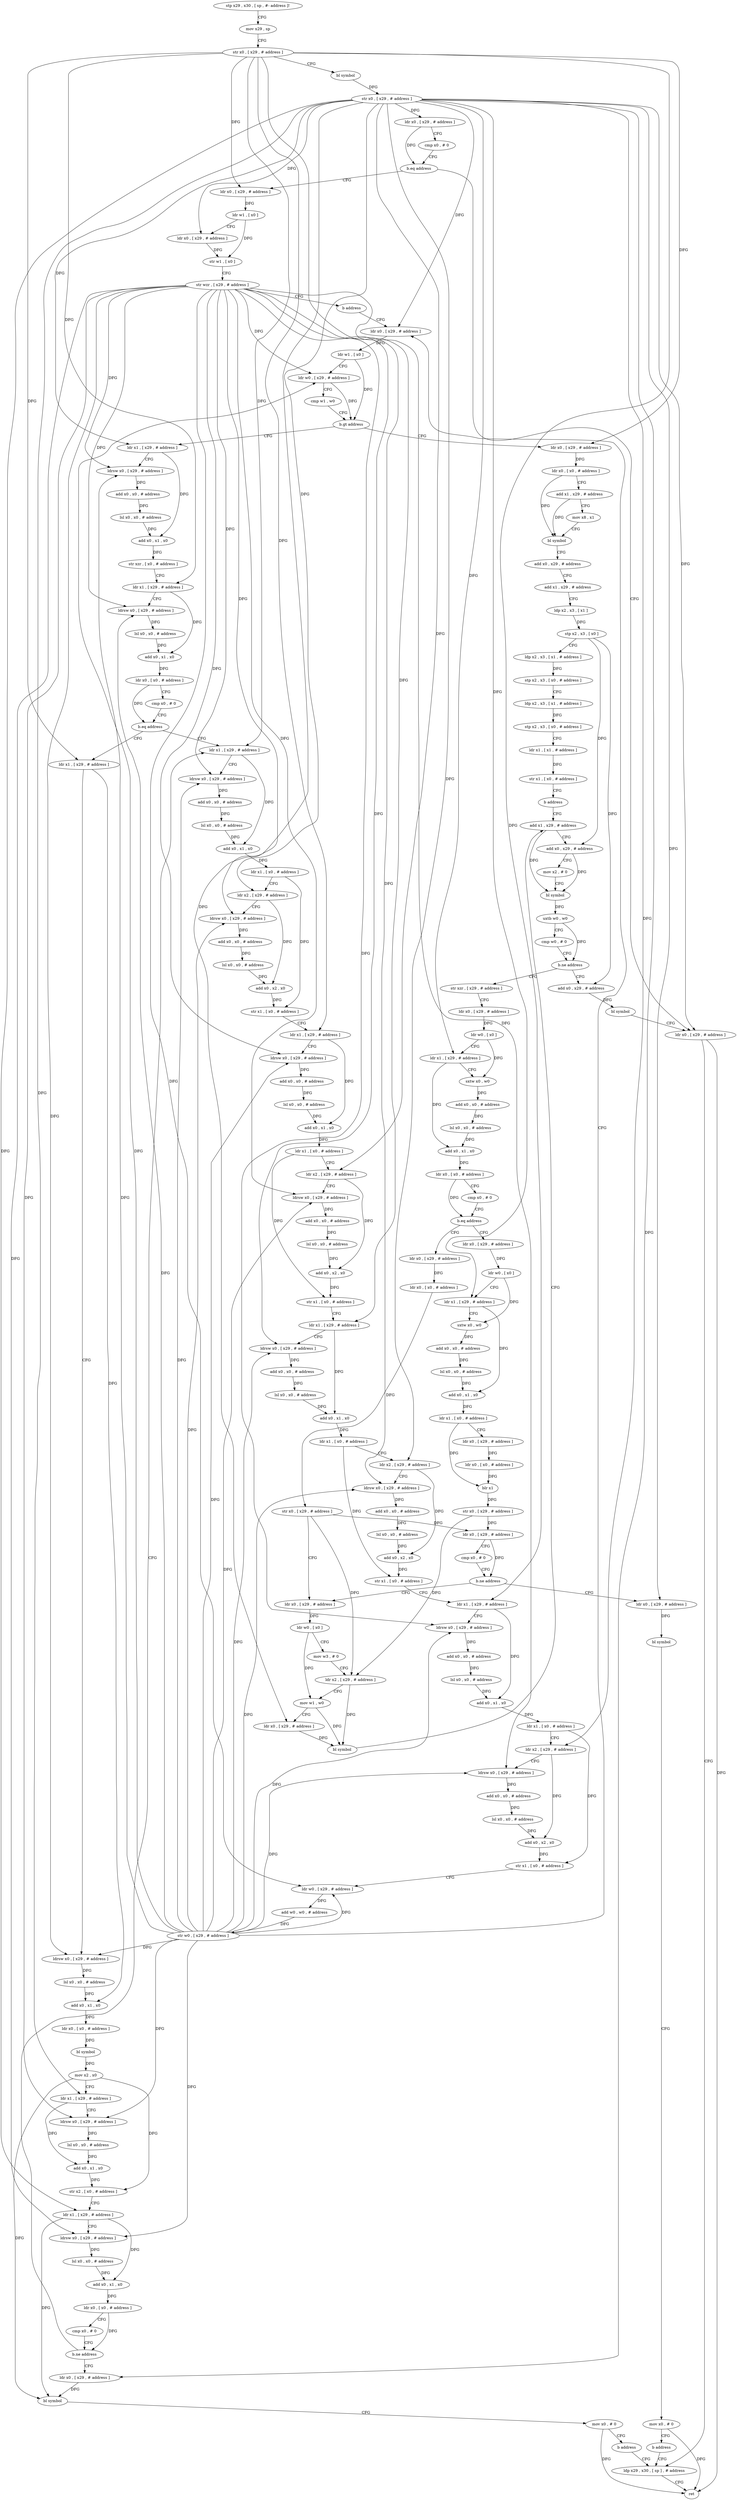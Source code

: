 digraph "func" {
"80144" [label = "stp x29 , x30 , [ sp , #- address ]!" ]
"80148" [label = "mov x29 , sp" ]
"80152" [label = "str x0 , [ x29 , # address ]" ]
"80156" [label = "bl symbol" ]
"80160" [label = "str x0 , [ x29 , # address ]" ]
"80164" [label = "ldr x0 , [ x29 , # address ]" ]
"80168" [label = "cmp x0 , # 0" ]
"80172" [label = "b.eq address" ]
"80828" [label = "ldr x0 , [ x29 , # address ]" ]
"80176" [label = "ldr x0 , [ x29 , # address ]" ]
"80832" [label = "ldp x29 , x30 , [ sp ] , # address" ]
"80180" [label = "ldr w1 , [ x0 ]" ]
"80184" [label = "ldr x0 , [ x29 , # address ]" ]
"80188" [label = "str w1 , [ x0 ]" ]
"80192" [label = "str wzr , [ x29 , # address ]" ]
"80196" [label = "b address" ]
"80548" [label = "ldr x0 , [ x29 , # address ]" ]
"80552" [label = "ldr w1 , [ x0 ]" ]
"80556" [label = "ldr w0 , [ x29 , # address ]" ]
"80560" [label = "cmp w1 , w0" ]
"80564" [label = "b.gt address" ]
"80200" [label = "ldr x1 , [ x29 , # address ]" ]
"80568" [label = "ldr x0 , [ x29 , # address ]" ]
"80204" [label = "ldrsw x0 , [ x29 , # address ]" ]
"80208" [label = "add x0 , x0 , # address" ]
"80212" [label = "lsl x0 , x0 , # address" ]
"80216" [label = "add x0 , x1 , x0" ]
"80220" [label = "str xzr , [ x0 , # address ]" ]
"80224" [label = "ldr x1 , [ x29 , # address ]" ]
"80228" [label = "ldrsw x0 , [ x29 , # address ]" ]
"80232" [label = "lsl x0 , x0 , # address" ]
"80236" [label = "add x0 , x1 , x0" ]
"80240" [label = "ldr x0 , [ x0 , # address ]" ]
"80244" [label = "cmp x0 , # 0" ]
"80248" [label = "b.eq address" ]
"80344" [label = "ldr x1 , [ x29 , # address ]" ]
"80252" [label = "ldr x1 , [ x29 , # address ]" ]
"80572" [label = "ldr x0 , [ x0 , # address ]" ]
"80576" [label = "add x1 , x29 , # address" ]
"80580" [label = "mov x8 , x1" ]
"80584" [label = "bl symbol" ]
"80588" [label = "add x0 , x29 , # address" ]
"80592" [label = "add x1 , x29 , # address" ]
"80596" [label = "ldp x2 , x3 , [ x1 ]" ]
"80600" [label = "stp x2 , x3 , [ x0 ]" ]
"80604" [label = "ldp x2 , x3 , [ x1 , # address ]" ]
"80608" [label = "stp x2 , x3 , [ x0 , # address ]" ]
"80612" [label = "ldp x2 , x3 , [ x1 , # address ]" ]
"80616" [label = "stp x2 , x3 , [ x0 , # address ]" ]
"80620" [label = "ldr x1 , [ x1 , # address ]" ]
"80624" [label = "str x1 , [ x0 , # address ]" ]
"80628" [label = "b address" ]
"80792" [label = "add x1 , x29 , # address" ]
"80348" [label = "ldrsw x0 , [ x29 , # address ]" ]
"80352" [label = "add x0 , x0 , # address" ]
"80356" [label = "lsl x0 , x0 , # address" ]
"80360" [label = "add x0 , x1 , x0" ]
"80364" [label = "ldr x1 , [ x0 , # address ]" ]
"80368" [label = "ldr x2 , [ x29 , # address ]" ]
"80372" [label = "ldrsw x0 , [ x29 , # address ]" ]
"80376" [label = "add x0 , x0 , # address" ]
"80380" [label = "lsl x0 , x0 , # address" ]
"80384" [label = "add x0 , x2 , x0" ]
"80388" [label = "str x1 , [ x0 , # address ]" ]
"80392" [label = "ldr x1 , [ x29 , # address ]" ]
"80396" [label = "ldrsw x0 , [ x29 , # address ]" ]
"80400" [label = "add x0 , x0 , # address" ]
"80404" [label = "lsl x0 , x0 , # address" ]
"80408" [label = "add x0 , x1 , x0" ]
"80412" [label = "ldr x1 , [ x0 , # address ]" ]
"80416" [label = "ldr x2 , [ x29 , # address ]" ]
"80420" [label = "ldrsw x0 , [ x29 , # address ]" ]
"80424" [label = "add x0 , x0 , # address" ]
"80428" [label = "lsl x0 , x0 , # address" ]
"80432" [label = "add x0 , x2 , x0" ]
"80436" [label = "str x1 , [ x0 , # address ]" ]
"80440" [label = "ldr x1 , [ x29 , # address ]" ]
"80444" [label = "ldrsw x0 , [ x29 , # address ]" ]
"80448" [label = "add x0 , x0 , # address" ]
"80452" [label = "lsl x0 , x0 , # address" ]
"80456" [label = "add x0 , x1 , x0" ]
"80460" [label = "ldr x1 , [ x0 , # address ]" ]
"80464" [label = "ldr x2 , [ x29 , # address ]" ]
"80468" [label = "ldrsw x0 , [ x29 , # address ]" ]
"80472" [label = "add x0 , x0 , # address" ]
"80476" [label = "lsl x0 , x0 , # address" ]
"80480" [label = "add x0 , x2 , x0" ]
"80484" [label = "str x1 , [ x0 , # address ]" ]
"80488" [label = "ldr x1 , [ x29 , # address ]" ]
"80492" [label = "ldrsw x0 , [ x29 , # address ]" ]
"80496" [label = "add x0 , x0 , # address" ]
"80500" [label = "lsl x0 , x0 , # address" ]
"80504" [label = "add x0 , x1 , x0" ]
"80508" [label = "ldr x1 , [ x0 , # address ]" ]
"80512" [label = "ldr x2 , [ x29 , # address ]" ]
"80516" [label = "ldrsw x0 , [ x29 , # address ]" ]
"80520" [label = "add x0 , x0 , # address" ]
"80524" [label = "lsl x0 , x0 , # address" ]
"80528" [label = "add x0 , x2 , x0" ]
"80532" [label = "str x1 , [ x0 , # address ]" ]
"80536" [label = "ldr w0 , [ x29 , # address ]" ]
"80540" [label = "add w0 , w0 , # address" ]
"80544" [label = "str w0 , [ x29 , # address ]" ]
"80256" [label = "ldrsw x0 , [ x29 , # address ]" ]
"80260" [label = "lsl x0 , x0 , # address" ]
"80264" [label = "add x0 , x1 , x0" ]
"80268" [label = "ldr x0 , [ x0 , # address ]" ]
"80272" [label = "bl symbol" ]
"80276" [label = "mov x2 , x0" ]
"80280" [label = "ldr x1 , [ x29 , # address ]" ]
"80284" [label = "ldrsw x0 , [ x29 , # address ]" ]
"80288" [label = "lsl x0 , x0 , # address" ]
"80292" [label = "add x0 , x1 , x0" ]
"80296" [label = "str x2 , [ x0 , # address ]" ]
"80300" [label = "ldr x1 , [ x29 , # address ]" ]
"80304" [label = "ldrsw x0 , [ x29 , # address ]" ]
"80308" [label = "lsl x0 , x0 , # address" ]
"80312" [label = "add x0 , x1 , x0" ]
"80316" [label = "ldr x0 , [ x0 , # address ]" ]
"80320" [label = "cmp x0 , # 0" ]
"80324" [label = "b.ne address" ]
"80328" [label = "ldr x0 , [ x29 , # address ]" ]
"80796" [label = "add x0 , x29 , # address" ]
"80800" [label = "mov x2 , # 0" ]
"80804" [label = "bl symbol" ]
"80808" [label = "uxtb w0 , w0" ]
"80812" [label = "cmp w0 , # 0" ]
"80816" [label = "b.ne address" ]
"80632" [label = "str xzr , [ x29 , # address ]" ]
"80820" [label = "add x0 , x29 , # address" ]
"80332" [label = "bl symbol" ]
"80336" [label = "mov x0 , # 0" ]
"80340" [label = "b address" ]
"80636" [label = "ldr x0 , [ x29 , # address ]" ]
"80640" [label = "ldr w0 , [ x0 ]" ]
"80644" [label = "ldr x1 , [ x29 , # address ]" ]
"80648" [label = "sxtw x0 , w0" ]
"80652" [label = "add x0 , x0 , # address" ]
"80656" [label = "lsl x0 , x0 , # address" ]
"80660" [label = "add x0 , x1 , x0" ]
"80664" [label = "ldr x0 , [ x0 , # address ]" ]
"80668" [label = "cmp x0 , # 0" ]
"80672" [label = "b.eq address" ]
"80752" [label = "ldr x0 , [ x29 , # address ]" ]
"80676" [label = "ldr x0 , [ x29 , # address ]" ]
"80824" [label = "bl symbol" ]
"80836" [label = "ret" ]
"80756" [label = "ldr x0 , [ x0 , # address ]" ]
"80760" [label = "str x0 , [ x29 , # address ]" ]
"80764" [label = "ldr x0 , [ x29 , # address ]" ]
"80680" [label = "ldr w0 , [ x0 ]" ]
"80684" [label = "ldr x1 , [ x29 , # address ]" ]
"80688" [label = "sxtw x0 , w0" ]
"80692" [label = "add x0 , x0 , # address" ]
"80696" [label = "lsl x0 , x0 , # address" ]
"80700" [label = "add x0 , x1 , x0" ]
"80704" [label = "ldr x1 , [ x0 , # address ]" ]
"80708" [label = "ldr x0 , [ x29 , # address ]" ]
"80712" [label = "ldr x0 , [ x0 , # address ]" ]
"80716" [label = "blr x1" ]
"80720" [label = "str x0 , [ x29 , # address ]" ]
"80724" [label = "ldr x0 , [ x29 , # address ]" ]
"80728" [label = "cmp x0 , # 0" ]
"80732" [label = "b.ne address" ]
"80736" [label = "ldr x0 , [ x29 , # address ]" ]
"80768" [label = "ldr w0 , [ x0 ]" ]
"80772" [label = "mov w3 , # 0" ]
"80776" [label = "ldr x2 , [ x29 , # address ]" ]
"80780" [label = "mov w1 , w0" ]
"80784" [label = "ldr x0 , [ x29 , # address ]" ]
"80788" [label = "bl symbol" ]
"80740" [label = "bl symbol" ]
"80744" [label = "mov x0 , # 0" ]
"80748" [label = "b address" ]
"80144" -> "80148" [ label = "CFG" ]
"80148" -> "80152" [ label = "CFG" ]
"80152" -> "80156" [ label = "CFG" ]
"80152" -> "80176" [ label = "DFG" ]
"80152" -> "80224" [ label = "DFG" ]
"80152" -> "80568" [ label = "DFG" ]
"80152" -> "80344" [ label = "DFG" ]
"80152" -> "80392" [ label = "DFG" ]
"80152" -> "80440" [ label = "DFG" ]
"80152" -> "80488" [ label = "DFG" ]
"80152" -> "80252" [ label = "DFG" ]
"80156" -> "80160" [ label = "DFG" ]
"80160" -> "80164" [ label = "DFG" ]
"80160" -> "80828" [ label = "DFG" ]
"80160" -> "80184" [ label = "DFG" ]
"80160" -> "80548" [ label = "DFG" ]
"80160" -> "80200" [ label = "DFG" ]
"80160" -> "80368" [ label = "DFG" ]
"80160" -> "80416" [ label = "DFG" ]
"80160" -> "80464" [ label = "DFG" ]
"80160" -> "80512" [ label = "DFG" ]
"80160" -> "80280" [ label = "DFG" ]
"80160" -> "80300" [ label = "DFG" ]
"80160" -> "80328" [ label = "DFG" ]
"80160" -> "80644" [ label = "DFG" ]
"80160" -> "80684" [ label = "DFG" ]
"80160" -> "80784" [ label = "DFG" ]
"80160" -> "80736" [ label = "DFG" ]
"80164" -> "80168" [ label = "CFG" ]
"80164" -> "80172" [ label = "DFG" ]
"80168" -> "80172" [ label = "CFG" ]
"80172" -> "80828" [ label = "CFG" ]
"80172" -> "80176" [ label = "CFG" ]
"80828" -> "80832" [ label = "CFG" ]
"80828" -> "80836" [ label = "DFG" ]
"80176" -> "80180" [ label = "DFG" ]
"80832" -> "80836" [ label = "CFG" ]
"80180" -> "80184" [ label = "CFG" ]
"80180" -> "80188" [ label = "DFG" ]
"80184" -> "80188" [ label = "DFG" ]
"80188" -> "80192" [ label = "CFG" ]
"80192" -> "80196" [ label = "CFG" ]
"80192" -> "80556" [ label = "DFG" ]
"80192" -> "80204" [ label = "DFG" ]
"80192" -> "80228" [ label = "DFG" ]
"80192" -> "80348" [ label = "DFG" ]
"80192" -> "80372" [ label = "DFG" ]
"80192" -> "80396" [ label = "DFG" ]
"80192" -> "80420" [ label = "DFG" ]
"80192" -> "80444" [ label = "DFG" ]
"80192" -> "80468" [ label = "DFG" ]
"80192" -> "80492" [ label = "DFG" ]
"80192" -> "80516" [ label = "DFG" ]
"80192" -> "80536" [ label = "DFG" ]
"80192" -> "80256" [ label = "DFG" ]
"80192" -> "80284" [ label = "DFG" ]
"80192" -> "80304" [ label = "DFG" ]
"80196" -> "80548" [ label = "CFG" ]
"80548" -> "80552" [ label = "DFG" ]
"80552" -> "80556" [ label = "CFG" ]
"80552" -> "80564" [ label = "DFG" ]
"80556" -> "80560" [ label = "CFG" ]
"80556" -> "80564" [ label = "DFG" ]
"80560" -> "80564" [ label = "CFG" ]
"80564" -> "80200" [ label = "CFG" ]
"80564" -> "80568" [ label = "CFG" ]
"80200" -> "80204" [ label = "CFG" ]
"80200" -> "80216" [ label = "DFG" ]
"80568" -> "80572" [ label = "DFG" ]
"80204" -> "80208" [ label = "DFG" ]
"80208" -> "80212" [ label = "DFG" ]
"80212" -> "80216" [ label = "DFG" ]
"80216" -> "80220" [ label = "DFG" ]
"80220" -> "80224" [ label = "CFG" ]
"80224" -> "80228" [ label = "CFG" ]
"80224" -> "80236" [ label = "DFG" ]
"80228" -> "80232" [ label = "DFG" ]
"80232" -> "80236" [ label = "DFG" ]
"80236" -> "80240" [ label = "DFG" ]
"80240" -> "80244" [ label = "CFG" ]
"80240" -> "80248" [ label = "DFG" ]
"80244" -> "80248" [ label = "CFG" ]
"80248" -> "80344" [ label = "CFG" ]
"80248" -> "80252" [ label = "CFG" ]
"80344" -> "80348" [ label = "CFG" ]
"80344" -> "80360" [ label = "DFG" ]
"80252" -> "80256" [ label = "CFG" ]
"80252" -> "80264" [ label = "DFG" ]
"80572" -> "80576" [ label = "CFG" ]
"80572" -> "80584" [ label = "DFG" ]
"80576" -> "80580" [ label = "CFG" ]
"80576" -> "80584" [ label = "DFG" ]
"80580" -> "80584" [ label = "CFG" ]
"80584" -> "80588" [ label = "CFG" ]
"80588" -> "80592" [ label = "CFG" ]
"80592" -> "80596" [ label = "CFG" ]
"80596" -> "80600" [ label = "DFG" ]
"80600" -> "80604" [ label = "CFG" ]
"80600" -> "80796" [ label = "DFG" ]
"80600" -> "80820" [ label = "DFG" ]
"80604" -> "80608" [ label = "DFG" ]
"80608" -> "80612" [ label = "CFG" ]
"80612" -> "80616" [ label = "DFG" ]
"80616" -> "80620" [ label = "CFG" ]
"80620" -> "80624" [ label = "DFG" ]
"80624" -> "80628" [ label = "CFG" ]
"80628" -> "80792" [ label = "CFG" ]
"80792" -> "80796" [ label = "CFG" ]
"80792" -> "80804" [ label = "DFG" ]
"80348" -> "80352" [ label = "DFG" ]
"80352" -> "80356" [ label = "DFG" ]
"80356" -> "80360" [ label = "DFG" ]
"80360" -> "80364" [ label = "DFG" ]
"80364" -> "80368" [ label = "CFG" ]
"80364" -> "80388" [ label = "DFG" ]
"80368" -> "80372" [ label = "CFG" ]
"80368" -> "80384" [ label = "DFG" ]
"80372" -> "80376" [ label = "DFG" ]
"80376" -> "80380" [ label = "DFG" ]
"80380" -> "80384" [ label = "DFG" ]
"80384" -> "80388" [ label = "DFG" ]
"80388" -> "80392" [ label = "CFG" ]
"80392" -> "80396" [ label = "CFG" ]
"80392" -> "80408" [ label = "DFG" ]
"80396" -> "80400" [ label = "DFG" ]
"80400" -> "80404" [ label = "DFG" ]
"80404" -> "80408" [ label = "DFG" ]
"80408" -> "80412" [ label = "DFG" ]
"80412" -> "80416" [ label = "CFG" ]
"80412" -> "80436" [ label = "DFG" ]
"80416" -> "80420" [ label = "CFG" ]
"80416" -> "80432" [ label = "DFG" ]
"80420" -> "80424" [ label = "DFG" ]
"80424" -> "80428" [ label = "DFG" ]
"80428" -> "80432" [ label = "DFG" ]
"80432" -> "80436" [ label = "DFG" ]
"80436" -> "80440" [ label = "CFG" ]
"80440" -> "80444" [ label = "CFG" ]
"80440" -> "80456" [ label = "DFG" ]
"80444" -> "80448" [ label = "DFG" ]
"80448" -> "80452" [ label = "DFG" ]
"80452" -> "80456" [ label = "DFG" ]
"80456" -> "80460" [ label = "DFG" ]
"80460" -> "80464" [ label = "CFG" ]
"80460" -> "80484" [ label = "DFG" ]
"80464" -> "80468" [ label = "CFG" ]
"80464" -> "80480" [ label = "DFG" ]
"80468" -> "80472" [ label = "DFG" ]
"80472" -> "80476" [ label = "DFG" ]
"80476" -> "80480" [ label = "DFG" ]
"80480" -> "80484" [ label = "DFG" ]
"80484" -> "80488" [ label = "CFG" ]
"80488" -> "80492" [ label = "CFG" ]
"80488" -> "80504" [ label = "DFG" ]
"80492" -> "80496" [ label = "DFG" ]
"80496" -> "80500" [ label = "DFG" ]
"80500" -> "80504" [ label = "DFG" ]
"80504" -> "80508" [ label = "DFG" ]
"80508" -> "80512" [ label = "CFG" ]
"80508" -> "80532" [ label = "DFG" ]
"80512" -> "80516" [ label = "CFG" ]
"80512" -> "80528" [ label = "DFG" ]
"80516" -> "80520" [ label = "DFG" ]
"80520" -> "80524" [ label = "DFG" ]
"80524" -> "80528" [ label = "DFG" ]
"80528" -> "80532" [ label = "DFG" ]
"80532" -> "80536" [ label = "CFG" ]
"80536" -> "80540" [ label = "DFG" ]
"80540" -> "80544" [ label = "DFG" ]
"80544" -> "80548" [ label = "CFG" ]
"80544" -> "80556" [ label = "DFG" ]
"80544" -> "80204" [ label = "DFG" ]
"80544" -> "80228" [ label = "DFG" ]
"80544" -> "80348" [ label = "DFG" ]
"80544" -> "80372" [ label = "DFG" ]
"80544" -> "80396" [ label = "DFG" ]
"80544" -> "80420" [ label = "DFG" ]
"80544" -> "80444" [ label = "DFG" ]
"80544" -> "80468" [ label = "DFG" ]
"80544" -> "80492" [ label = "DFG" ]
"80544" -> "80516" [ label = "DFG" ]
"80544" -> "80536" [ label = "DFG" ]
"80544" -> "80256" [ label = "DFG" ]
"80544" -> "80284" [ label = "DFG" ]
"80544" -> "80304" [ label = "DFG" ]
"80256" -> "80260" [ label = "DFG" ]
"80260" -> "80264" [ label = "DFG" ]
"80264" -> "80268" [ label = "DFG" ]
"80268" -> "80272" [ label = "DFG" ]
"80272" -> "80276" [ label = "DFG" ]
"80276" -> "80280" [ label = "CFG" ]
"80276" -> "80296" [ label = "DFG" ]
"80276" -> "80332" [ label = "DFG" ]
"80280" -> "80284" [ label = "CFG" ]
"80280" -> "80292" [ label = "DFG" ]
"80284" -> "80288" [ label = "DFG" ]
"80288" -> "80292" [ label = "DFG" ]
"80292" -> "80296" [ label = "DFG" ]
"80296" -> "80300" [ label = "CFG" ]
"80300" -> "80304" [ label = "CFG" ]
"80300" -> "80312" [ label = "DFG" ]
"80300" -> "80332" [ label = "DFG" ]
"80304" -> "80308" [ label = "DFG" ]
"80308" -> "80312" [ label = "DFG" ]
"80312" -> "80316" [ label = "DFG" ]
"80316" -> "80320" [ label = "CFG" ]
"80316" -> "80324" [ label = "DFG" ]
"80320" -> "80324" [ label = "CFG" ]
"80324" -> "80344" [ label = "CFG" ]
"80324" -> "80328" [ label = "CFG" ]
"80328" -> "80332" [ label = "DFG" ]
"80796" -> "80800" [ label = "CFG" ]
"80796" -> "80804" [ label = "DFG" ]
"80800" -> "80804" [ label = "CFG" ]
"80804" -> "80808" [ label = "DFG" ]
"80808" -> "80812" [ label = "CFG" ]
"80808" -> "80816" [ label = "DFG" ]
"80812" -> "80816" [ label = "CFG" ]
"80816" -> "80632" [ label = "CFG" ]
"80816" -> "80820" [ label = "CFG" ]
"80632" -> "80636" [ label = "CFG" ]
"80820" -> "80824" [ label = "DFG" ]
"80332" -> "80336" [ label = "CFG" ]
"80336" -> "80340" [ label = "CFG" ]
"80336" -> "80836" [ label = "DFG" ]
"80340" -> "80832" [ label = "CFG" ]
"80636" -> "80640" [ label = "DFG" ]
"80640" -> "80644" [ label = "CFG" ]
"80640" -> "80648" [ label = "DFG" ]
"80644" -> "80648" [ label = "CFG" ]
"80644" -> "80660" [ label = "DFG" ]
"80648" -> "80652" [ label = "DFG" ]
"80652" -> "80656" [ label = "DFG" ]
"80656" -> "80660" [ label = "DFG" ]
"80660" -> "80664" [ label = "DFG" ]
"80664" -> "80668" [ label = "CFG" ]
"80664" -> "80672" [ label = "DFG" ]
"80668" -> "80672" [ label = "CFG" ]
"80672" -> "80752" [ label = "CFG" ]
"80672" -> "80676" [ label = "CFG" ]
"80752" -> "80756" [ label = "DFG" ]
"80676" -> "80680" [ label = "DFG" ]
"80824" -> "80828" [ label = "CFG" ]
"80756" -> "80760" [ label = "DFG" ]
"80760" -> "80764" [ label = "CFG" ]
"80760" -> "80724" [ label = "DFG" ]
"80760" -> "80776" [ label = "DFG" ]
"80764" -> "80768" [ label = "DFG" ]
"80680" -> "80684" [ label = "CFG" ]
"80680" -> "80688" [ label = "DFG" ]
"80684" -> "80688" [ label = "CFG" ]
"80684" -> "80700" [ label = "DFG" ]
"80688" -> "80692" [ label = "DFG" ]
"80692" -> "80696" [ label = "DFG" ]
"80696" -> "80700" [ label = "DFG" ]
"80700" -> "80704" [ label = "DFG" ]
"80704" -> "80708" [ label = "CFG" ]
"80704" -> "80716" [ label = "DFG" ]
"80708" -> "80712" [ label = "DFG" ]
"80712" -> "80716" [ label = "DFG" ]
"80716" -> "80720" [ label = "DFG" ]
"80720" -> "80724" [ label = "DFG" ]
"80720" -> "80776" [ label = "DFG" ]
"80724" -> "80728" [ label = "CFG" ]
"80724" -> "80732" [ label = "DFG" ]
"80728" -> "80732" [ label = "CFG" ]
"80732" -> "80764" [ label = "CFG" ]
"80732" -> "80736" [ label = "CFG" ]
"80736" -> "80740" [ label = "DFG" ]
"80768" -> "80772" [ label = "CFG" ]
"80768" -> "80780" [ label = "DFG" ]
"80772" -> "80776" [ label = "CFG" ]
"80776" -> "80780" [ label = "CFG" ]
"80776" -> "80788" [ label = "DFG" ]
"80780" -> "80784" [ label = "CFG" ]
"80780" -> "80788" [ label = "DFG" ]
"80784" -> "80788" [ label = "DFG" ]
"80788" -> "80792" [ label = "CFG" ]
"80740" -> "80744" [ label = "CFG" ]
"80744" -> "80748" [ label = "CFG" ]
"80744" -> "80836" [ label = "DFG" ]
"80748" -> "80832" [ label = "CFG" ]
}
